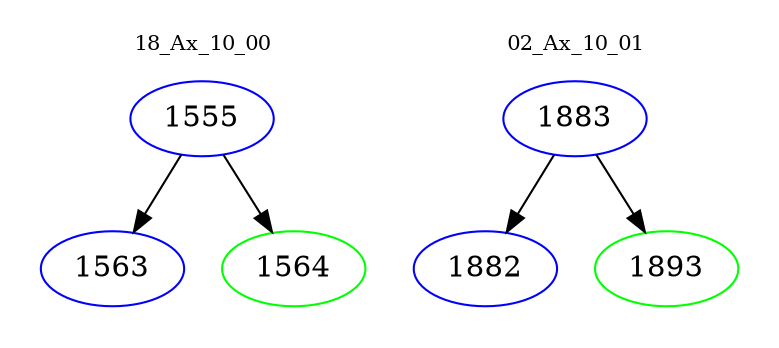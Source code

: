 digraph{
subgraph cluster_0 {
color = white
label = "18_Ax_10_00";
fontsize=10;
T0_1555 [label="1555", color="blue"]
T0_1555 -> T0_1563 [color="black"]
T0_1563 [label="1563", color="blue"]
T0_1555 -> T0_1564 [color="black"]
T0_1564 [label="1564", color="green"]
}
subgraph cluster_1 {
color = white
label = "02_Ax_10_01";
fontsize=10;
T1_1883 [label="1883", color="blue"]
T1_1883 -> T1_1882 [color="black"]
T1_1882 [label="1882", color="blue"]
T1_1883 -> T1_1893 [color="black"]
T1_1893 [label="1893", color="green"]
}
}
